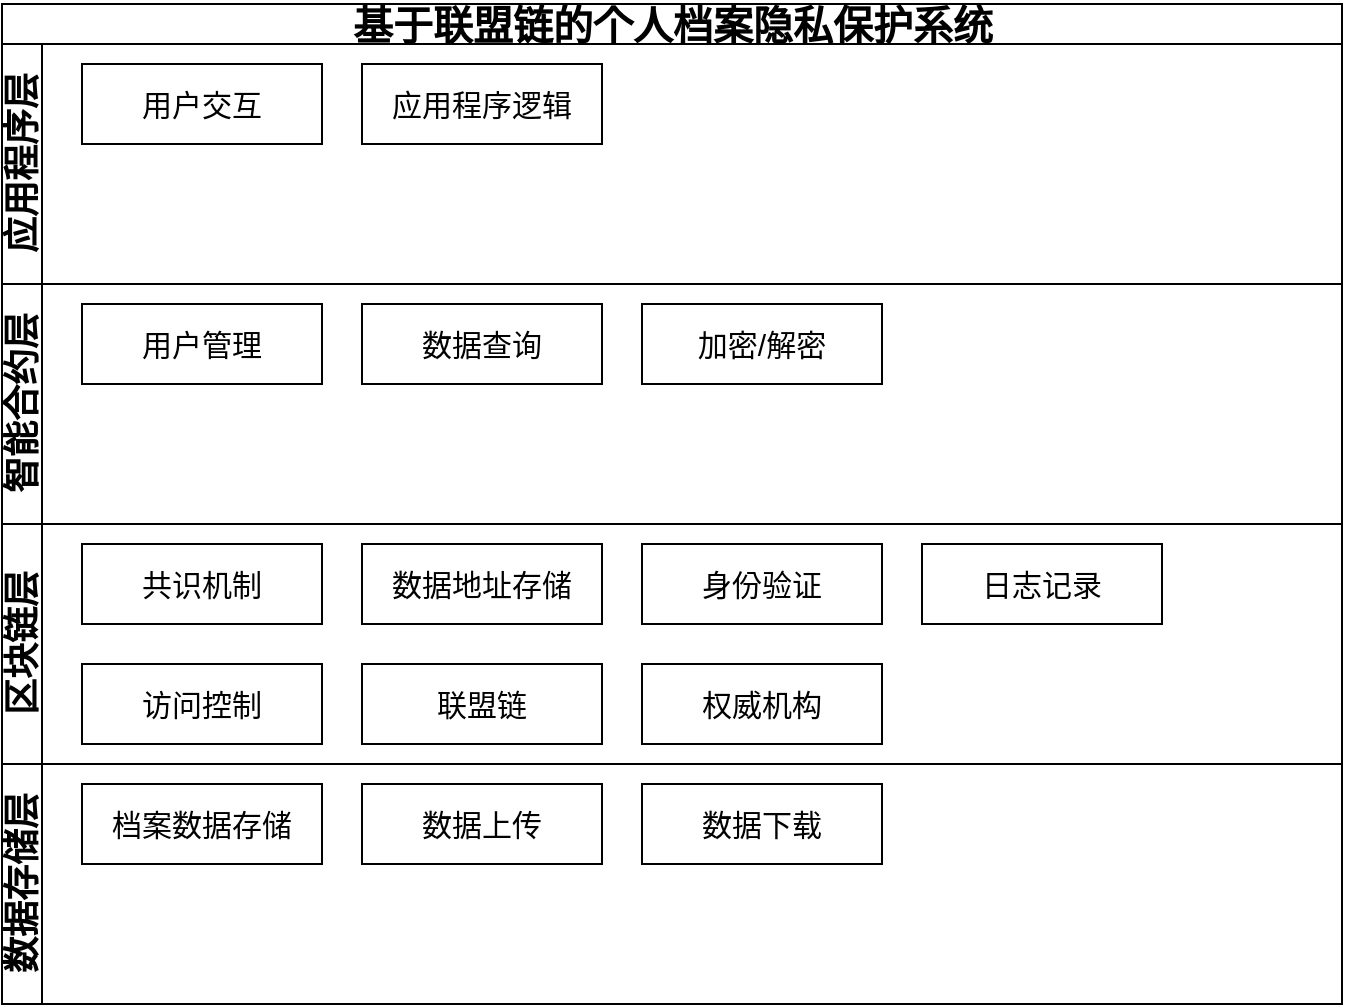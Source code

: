<mxfile version="21.1.4" type="github">
  <diagram name="第 1 页" id="vKKafMsOvKgo4ySeACn2">
    <mxGraphModel dx="2625" dy="922" grid="1" gridSize="10" guides="1" tooltips="1" connect="1" arrows="1" fold="1" page="1" pageScale="1" pageWidth="413" pageHeight="291" math="0" shadow="0">
      <root>
        <mxCell id="0" />
        <mxCell id="1" parent="0" />
        <mxCell id="YJ4J_VSfNI9lSGW-4Bev-74" value="&lt;b&gt;&lt;font style=&quot;font-size: 20px;&quot;&gt;基于联盟链的个人档案隐私保护系统&lt;/font&gt;&lt;/b&gt;" style="swimlane;childLayout=stackLayout;resizeParent=1;resizeParentMax=0;horizontal=1;startSize=20;horizontalStack=0;html=1;" vertex="1" parent="1">
          <mxGeometry x="290" y="320" width="670" height="500" as="geometry">
            <mxRectangle x="230" y="340" width="70" height="30" as="alternateBounds" />
          </mxGeometry>
        </mxCell>
        <mxCell id="YJ4J_VSfNI9lSGW-4Bev-75" value="&lt;font style=&quot;font-size: 18px;&quot;&gt;应用程序层&lt;/font&gt;" style="swimlane;startSize=20;horizontal=0;html=1;" vertex="1" parent="YJ4J_VSfNI9lSGW-4Bev-74">
          <mxGeometry y="20" width="670" height="120" as="geometry">
            <mxRectangle y="20" width="480" height="30" as="alternateBounds" />
          </mxGeometry>
        </mxCell>
        <mxCell id="YJ4J_VSfNI9lSGW-4Bev-80" value="&lt;font style=&quot;font-size: 15px;&quot;&gt;用户交互&lt;/font&gt;" style="whiteSpace=wrap;html=1;" vertex="1" parent="YJ4J_VSfNI9lSGW-4Bev-75">
          <mxGeometry x="40" y="10" width="120" height="40" as="geometry" />
        </mxCell>
        <mxCell id="YJ4J_VSfNI9lSGW-4Bev-82" value="&lt;font style=&quot;font-size: 15px;&quot;&gt;应用程序逻辑&lt;/font&gt;" style="whiteSpace=wrap;html=1;" vertex="1" parent="YJ4J_VSfNI9lSGW-4Bev-75">
          <mxGeometry x="180" y="10" width="120" height="40" as="geometry" />
        </mxCell>
        <mxCell id="YJ4J_VSfNI9lSGW-4Bev-76" value="&lt;font style=&quot;font-size: 18px;&quot;&gt;智能合约层&lt;/font&gt;" style="swimlane;startSize=20;horizontal=0;html=1;" vertex="1" parent="YJ4J_VSfNI9lSGW-4Bev-74">
          <mxGeometry y="140" width="670" height="120" as="geometry">
            <mxRectangle y="140" width="600" height="40" as="alternateBounds" />
          </mxGeometry>
        </mxCell>
        <mxCell id="YJ4J_VSfNI9lSGW-4Bev-84" value="&lt;font style=&quot;font-size: 15px;&quot;&gt;用户管理&lt;/font&gt;" style="whiteSpace=wrap;html=1;" vertex="1" parent="YJ4J_VSfNI9lSGW-4Bev-76">
          <mxGeometry x="40" y="10" width="120" height="40" as="geometry" />
        </mxCell>
        <mxCell id="YJ4J_VSfNI9lSGW-4Bev-85" value="&lt;font style=&quot;font-size: 15px;&quot;&gt;数据查询&lt;/font&gt;" style="whiteSpace=wrap;html=1;" vertex="1" parent="YJ4J_VSfNI9lSGW-4Bev-76">
          <mxGeometry x="180" y="10" width="120" height="40" as="geometry" />
        </mxCell>
        <mxCell id="YJ4J_VSfNI9lSGW-4Bev-89" value="&lt;font style=&quot;font-size: 15px;&quot;&gt;加密/解密&lt;/font&gt;" style="whiteSpace=wrap;html=1;" vertex="1" parent="YJ4J_VSfNI9lSGW-4Bev-76">
          <mxGeometry x="320" y="10" width="120" height="40" as="geometry" />
        </mxCell>
        <mxCell id="YJ4J_VSfNI9lSGW-4Bev-77" value="&lt;font style=&quot;font-size: 18px;&quot;&gt;区块链层&lt;/font&gt;" style="swimlane;startSize=20;horizontal=0;html=1;" vertex="1" parent="YJ4J_VSfNI9lSGW-4Bev-74">
          <mxGeometry y="260" width="670" height="120" as="geometry" />
        </mxCell>
        <mxCell id="YJ4J_VSfNI9lSGW-4Bev-90" value="&lt;font style=&quot;font-size: 15px;&quot;&gt;共识机制&lt;/font&gt;" style="whiteSpace=wrap;html=1;" vertex="1" parent="YJ4J_VSfNI9lSGW-4Bev-77">
          <mxGeometry x="40" y="10" width="120" height="40" as="geometry" />
        </mxCell>
        <mxCell id="YJ4J_VSfNI9lSGW-4Bev-91" value="&lt;font style=&quot;font-size: 15px;&quot;&gt;数据地址存储&lt;/font&gt;" style="whiteSpace=wrap;html=1;" vertex="1" parent="YJ4J_VSfNI9lSGW-4Bev-77">
          <mxGeometry x="180" y="10" width="120" height="40" as="geometry" />
        </mxCell>
        <mxCell id="YJ4J_VSfNI9lSGW-4Bev-92" value="&lt;font style=&quot;font-size: 15px;&quot;&gt;身份验证&lt;/font&gt;" style="whiteSpace=wrap;html=1;" vertex="1" parent="YJ4J_VSfNI9lSGW-4Bev-77">
          <mxGeometry x="320" y="10" width="120" height="40" as="geometry" />
        </mxCell>
        <mxCell id="YJ4J_VSfNI9lSGW-4Bev-93" value="&lt;font style=&quot;font-size: 15px;&quot;&gt;访问控制&lt;/font&gt;" style="whiteSpace=wrap;html=1;" vertex="1" parent="YJ4J_VSfNI9lSGW-4Bev-77">
          <mxGeometry x="40" y="70" width="120" height="40" as="geometry" />
        </mxCell>
        <mxCell id="YJ4J_VSfNI9lSGW-4Bev-94" value="&lt;font style=&quot;font-size: 15px;&quot;&gt;联盟链&lt;/font&gt;" style="whiteSpace=wrap;html=1;" vertex="1" parent="YJ4J_VSfNI9lSGW-4Bev-77">
          <mxGeometry x="180" y="70" width="120" height="40" as="geometry" />
        </mxCell>
        <mxCell id="YJ4J_VSfNI9lSGW-4Bev-95" value="&lt;span style=&quot;font-size: 15px;&quot;&gt;权威机构&lt;/span&gt;" style="whiteSpace=wrap;html=1;" vertex="1" parent="YJ4J_VSfNI9lSGW-4Bev-77">
          <mxGeometry x="320" y="70" width="120" height="40" as="geometry" />
        </mxCell>
        <mxCell id="YJ4J_VSfNI9lSGW-4Bev-99" value="&lt;font style=&quot;font-size: 15px;&quot;&gt;日志记录&lt;/font&gt;" style="whiteSpace=wrap;html=1;" vertex="1" parent="YJ4J_VSfNI9lSGW-4Bev-77">
          <mxGeometry x="460" y="10" width="120" height="40" as="geometry" />
        </mxCell>
        <mxCell id="YJ4J_VSfNI9lSGW-4Bev-79" value="&lt;font style=&quot;font-size: 18px;&quot;&gt;数据存储层&lt;/font&gt;" style="swimlane;startSize=20;horizontal=0;html=1;" vertex="1" parent="YJ4J_VSfNI9lSGW-4Bev-74">
          <mxGeometry y="380" width="670" height="120" as="geometry" />
        </mxCell>
        <mxCell id="YJ4J_VSfNI9lSGW-4Bev-96" value="&lt;font style=&quot;font-size: 15px;&quot;&gt;档案数据存储&lt;/font&gt;" style="whiteSpace=wrap;html=1;" vertex="1" parent="YJ4J_VSfNI9lSGW-4Bev-79">
          <mxGeometry x="40" y="10" width="120" height="40" as="geometry" />
        </mxCell>
        <mxCell id="YJ4J_VSfNI9lSGW-4Bev-97" value="&lt;font style=&quot;font-size: 15px;&quot;&gt;数据上传&lt;/font&gt;" style="whiteSpace=wrap;html=1;" vertex="1" parent="YJ4J_VSfNI9lSGW-4Bev-79">
          <mxGeometry x="180" y="10" width="120" height="40" as="geometry" />
        </mxCell>
        <mxCell id="YJ4J_VSfNI9lSGW-4Bev-98" value="&lt;font style=&quot;font-size: 15px;&quot;&gt;数据下载&lt;/font&gt;" style="whiteSpace=wrap;html=1;" vertex="1" parent="YJ4J_VSfNI9lSGW-4Bev-79">
          <mxGeometry x="320" y="10" width="120" height="40" as="geometry" />
        </mxCell>
      </root>
    </mxGraphModel>
  </diagram>
</mxfile>
